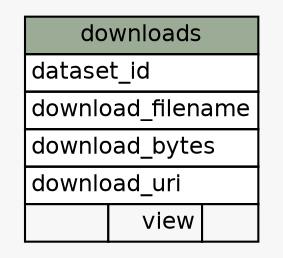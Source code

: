 // dot 2.38.0 on Linux 4.4.0-53-generic
// SchemaSpy rev 590
digraph "downloads" {
  graph [
    rankdir="RL"
    bgcolor="#f7f7f7"
    nodesep="0.18"
    ranksep="0.46"
    fontname="Helvetica"
    fontsize="11"
  ];
  node [
    fontname="Helvetica"
    fontsize="11"
    shape="plaintext"
  ];
  edge [
    arrowsize="0.8"
  ];
  "downloads" [
    label=<
    <TABLE BORDER="0" CELLBORDER="1" CELLSPACING="0" BGCOLOR="#ffffff">
      <TR><TD COLSPAN="3" BGCOLOR="#9bab96" ALIGN="CENTER">downloads</TD></TR>
      <TR><TD PORT="dataset_id" COLSPAN="3" ALIGN="LEFT">dataset_id</TD></TR>
      <TR><TD PORT="download_filename" COLSPAN="3" ALIGN="LEFT">download_filename</TD></TR>
      <TR><TD PORT="download_bytes" COLSPAN="3" ALIGN="LEFT">download_bytes</TD></TR>
      <TR><TD PORT="download_uri" COLSPAN="3" ALIGN="LEFT">download_uri</TD></TR>
      <TR><TD ALIGN="LEFT" BGCOLOR="#f7f7f7">  </TD><TD ALIGN="RIGHT" BGCOLOR="#f7f7f7">view</TD><TD ALIGN="RIGHT" BGCOLOR="#f7f7f7">  </TD></TR>
    </TABLE>>
    URL="tables/downloads.html"
    tooltip="downloads"
  ];
}
